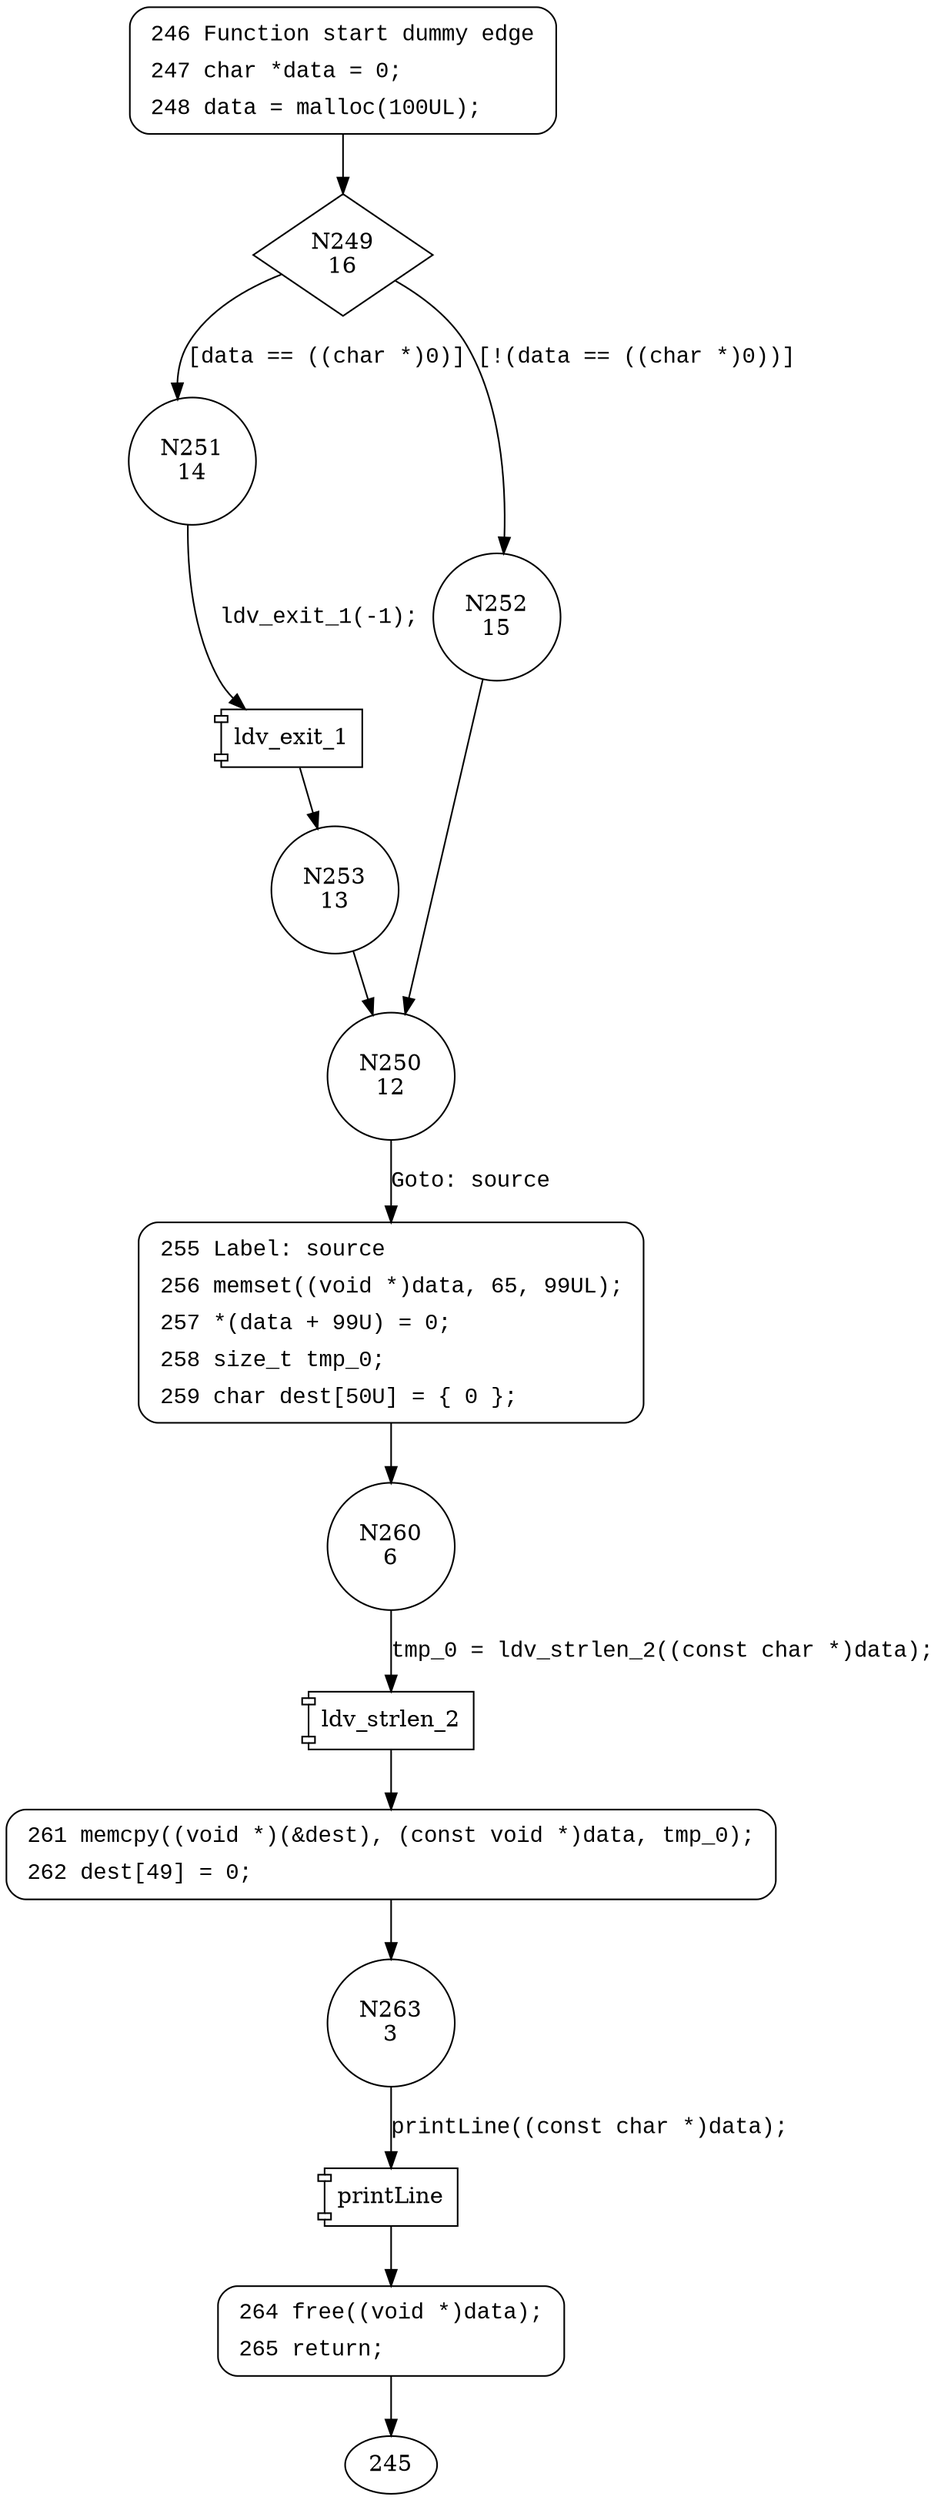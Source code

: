 digraph CWE122_Heap_Based_Buffer_Overflow__c_CWE806_char_memcpy_18_bad {
249 [shape="diamond" label="N249\n16"]
251 [shape="circle" label="N251\n14"]
252 [shape="circle" label="N252\n15"]
250 [shape="circle" label="N250\n12"]
255 [shape="circle" label="N255\n11"]
260 [shape="circle" label="N260\n6"]
261 [shape="circle" label="N261\n5"]
263 [shape="circle" label="N263\n3"]
264 [shape="circle" label="N264\n2"]
253 [shape="circle" label="N253\n13"]
246 [style="filled,bold" penwidth="1" fillcolor="white" fontname="Courier New" shape="Mrecord" label=<<table border="0" cellborder="0" cellpadding="3" bgcolor="white"><tr><td align="right">246</td><td align="left">Function start dummy edge</td></tr><tr><td align="right">247</td><td align="left">char *data = 0;</td></tr><tr><td align="right">248</td><td align="left">data = malloc(100UL);</td></tr></table>>]
246 -> 249[label=""]
255 [style="filled,bold" penwidth="1" fillcolor="white" fontname="Courier New" shape="Mrecord" label=<<table border="0" cellborder="0" cellpadding="3" bgcolor="white"><tr><td align="right">255</td><td align="left">Label: source</td></tr><tr><td align="right">256</td><td align="left">memset((void *)data, 65, 99UL);</td></tr><tr><td align="right">257</td><td align="left">*(data + 99U) = 0;</td></tr><tr><td align="right">258</td><td align="left">size_t tmp_0;</td></tr><tr><td align="right">259</td><td align="left">char dest[50U] = &#123; 0 &#125;;</td></tr></table>>]
255 -> 260[label=""]
261 [style="filled,bold" penwidth="1" fillcolor="white" fontname="Courier New" shape="Mrecord" label=<<table border="0" cellborder="0" cellpadding="3" bgcolor="white"><tr><td align="right">261</td><td align="left">memcpy((void *)(&amp;dest), (const void *)data, tmp_0);</td></tr><tr><td align="right">262</td><td align="left">dest[49] = 0;</td></tr></table>>]
261 -> 263[label=""]
264 [style="filled,bold" penwidth="1" fillcolor="white" fontname="Courier New" shape="Mrecord" label=<<table border="0" cellborder="0" cellpadding="3" bgcolor="white"><tr><td align="right">264</td><td align="left">free((void *)data);</td></tr><tr><td align="right">265</td><td align="left">return;</td></tr></table>>]
264 -> 245[label=""]
249 -> 251 [label="[data == ((char *)0)]" fontname="Courier New"]
249 -> 252 [label="[!(data == ((char *)0))]" fontname="Courier New"]
250 -> 255 [label="Goto: source" fontname="Courier New"]
100020 [shape="component" label="ldv_strlen_2"]
260 -> 100020 [label="tmp_0 = ldv_strlen_2((const char *)data);" fontname="Courier New"]
100020 -> 261 [label="" fontname="Courier New"]
100021 [shape="component" label="printLine"]
263 -> 100021 [label="printLine((const char *)data);" fontname="Courier New"]
100021 -> 264 [label="" fontname="Courier New"]
100022 [shape="component" label="ldv_exit_1"]
251 -> 100022 [label="ldv_exit_1(-1);" fontname="Courier New"]
100022 -> 253 [label="" fontname="Courier New"]
252 -> 250 [label="" fontname="Courier New"]
253 -> 250 [label="" fontname="Courier New"]
}